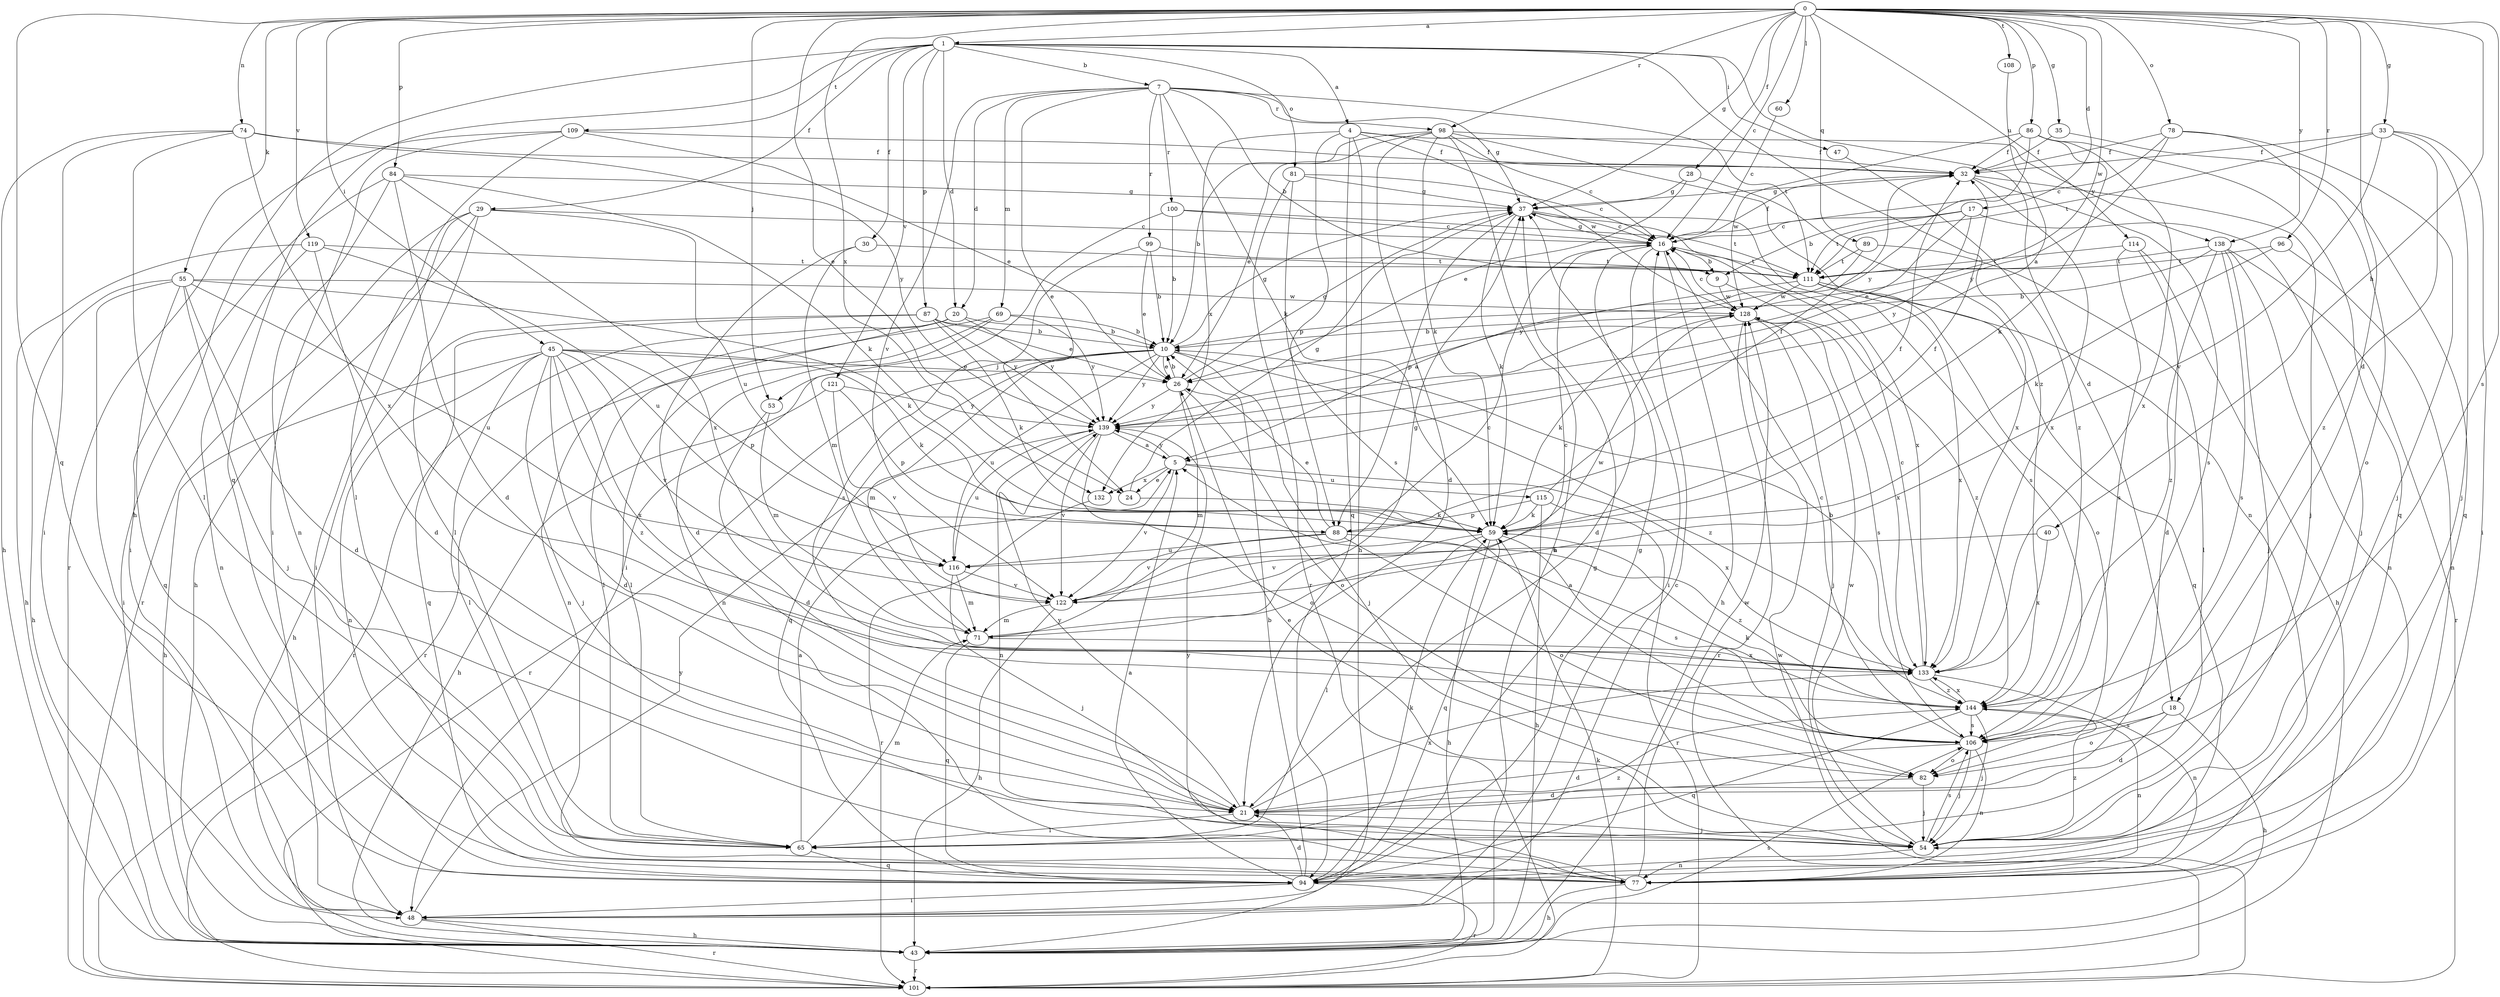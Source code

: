strict digraph  {
0;
1;
4;
5;
7;
9;
10;
16;
17;
18;
20;
21;
24;
26;
28;
29;
30;
32;
33;
35;
37;
40;
43;
45;
47;
48;
53;
54;
55;
59;
60;
65;
69;
71;
74;
77;
78;
81;
82;
84;
86;
87;
88;
89;
94;
96;
98;
99;
100;
101;
106;
108;
109;
111;
114;
115;
116;
119;
121;
122;
128;
132;
133;
138;
139;
144;
0 -> 1  [label=a];
0 -> 16  [label=c];
0 -> 17  [label=d];
0 -> 18  [label=d];
0 -> 24  [label=e];
0 -> 28  [label=f];
0 -> 33  [label=g];
0 -> 35  [label=g];
0 -> 37  [label=g];
0 -> 40  [label=h];
0 -> 45  [label=i];
0 -> 53  [label=j];
0 -> 55  [label=k];
0 -> 60  [label=l];
0 -> 74  [label=n];
0 -> 78  [label=o];
0 -> 84  [label=p];
0 -> 86  [label=p];
0 -> 89  [label=q];
0 -> 94  [label=q];
0 -> 96  [label=r];
0 -> 98  [label=r];
0 -> 106  [label=s];
0 -> 108  [label=t];
0 -> 114  [label=u];
0 -> 119  [label=v];
0 -> 128  [label=w];
0 -> 132  [label=x];
0 -> 138  [label=y];
1 -> 4  [label=a];
1 -> 7  [label=b];
1 -> 18  [label=d];
1 -> 20  [label=d];
1 -> 29  [label=f];
1 -> 30  [label=f];
1 -> 43  [label=h];
1 -> 47  [label=i];
1 -> 81  [label=o];
1 -> 87  [label=p];
1 -> 94  [label=q];
1 -> 109  [label=t];
1 -> 121  [label=v];
1 -> 144  [label=z];
4 -> 32  [label=f];
4 -> 43  [label=h];
4 -> 88  [label=p];
4 -> 94  [label=q];
4 -> 128  [label=w];
4 -> 132  [label=x];
4 -> 138  [label=y];
5 -> 24  [label=e];
5 -> 115  [label=u];
5 -> 122  [label=v];
5 -> 132  [label=x];
5 -> 133  [label=x];
5 -> 139  [label=y];
7 -> 9  [label=b];
7 -> 20  [label=d];
7 -> 24  [label=e];
7 -> 37  [label=g];
7 -> 59  [label=k];
7 -> 69  [label=m];
7 -> 98  [label=r];
7 -> 99  [label=r];
7 -> 100  [label=r];
7 -> 111  [label=t];
7 -> 122  [label=v];
9 -> 128  [label=w];
9 -> 144  [label=z];
10 -> 26  [label=e];
10 -> 37  [label=g];
10 -> 53  [label=j];
10 -> 54  [label=j];
10 -> 71  [label=m];
10 -> 94  [label=q];
10 -> 101  [label=r];
10 -> 116  [label=u];
10 -> 139  [label=y];
10 -> 144  [label=z];
16 -> 9  [label=b];
16 -> 21  [label=d];
16 -> 32  [label=f];
16 -> 37  [label=g];
16 -> 43  [label=h];
16 -> 48  [label=i];
16 -> 111  [label=t];
17 -> 9  [label=b];
17 -> 16  [label=c];
17 -> 26  [label=e];
17 -> 54  [label=j];
17 -> 111  [label=t];
17 -> 139  [label=y];
18 -> 21  [label=d];
18 -> 43  [label=h];
18 -> 82  [label=o];
18 -> 106  [label=s];
20 -> 10  [label=b];
20 -> 65  [label=l];
20 -> 77  [label=n];
20 -> 101  [label=r];
20 -> 139  [label=y];
21 -> 54  [label=j];
21 -> 65  [label=l];
21 -> 133  [label=x];
21 -> 139  [label=y];
24 -> 37  [label=g];
24 -> 59  [label=k];
26 -> 10  [label=b];
26 -> 37  [label=g];
26 -> 71  [label=m];
26 -> 82  [label=o];
26 -> 139  [label=y];
28 -> 26  [label=e];
28 -> 37  [label=g];
28 -> 133  [label=x];
29 -> 16  [label=c];
29 -> 43  [label=h];
29 -> 48  [label=i];
29 -> 65  [label=l];
29 -> 101  [label=r];
29 -> 116  [label=u];
30 -> 21  [label=d];
30 -> 71  [label=m];
30 -> 111  [label=t];
32 -> 37  [label=g];
32 -> 54  [label=j];
32 -> 106  [label=s];
32 -> 133  [label=x];
33 -> 32  [label=f];
33 -> 48  [label=i];
33 -> 54  [label=j];
33 -> 111  [label=t];
33 -> 122  [label=v];
33 -> 144  [label=z];
35 -> 32  [label=f];
35 -> 94  [label=q];
37 -> 16  [label=c];
37 -> 59  [label=k];
37 -> 88  [label=p];
37 -> 106  [label=s];
37 -> 133  [label=x];
40 -> 116  [label=u];
40 -> 133  [label=x];
43 -> 101  [label=r];
43 -> 106  [label=s];
45 -> 21  [label=d];
45 -> 26  [label=e];
45 -> 43  [label=h];
45 -> 54  [label=j];
45 -> 59  [label=k];
45 -> 65  [label=l];
45 -> 77  [label=n];
45 -> 88  [label=p];
45 -> 122  [label=v];
45 -> 133  [label=x];
45 -> 144  [label=z];
47 -> 144  [label=z];
48 -> 16  [label=c];
48 -> 37  [label=g];
48 -> 43  [label=h];
48 -> 101  [label=r];
48 -> 139  [label=y];
53 -> 21  [label=d];
53 -> 71  [label=m];
54 -> 26  [label=e];
54 -> 77  [label=n];
54 -> 106  [label=s];
54 -> 128  [label=w];
54 -> 144  [label=z];
55 -> 21  [label=d];
55 -> 43  [label=h];
55 -> 48  [label=i];
55 -> 54  [label=j];
55 -> 59  [label=k];
55 -> 94  [label=q];
55 -> 116  [label=u];
55 -> 128  [label=w];
59 -> 32  [label=f];
59 -> 43  [label=h];
59 -> 65  [label=l];
59 -> 94  [label=q];
59 -> 106  [label=s];
59 -> 122  [label=v];
60 -> 16  [label=c];
65 -> 5  [label=a];
65 -> 71  [label=m];
65 -> 94  [label=q];
65 -> 144  [label=z];
69 -> 10  [label=b];
69 -> 65  [label=l];
69 -> 77  [label=n];
69 -> 101  [label=r];
69 -> 139  [label=y];
71 -> 16  [label=c];
71 -> 37  [label=g];
71 -> 94  [label=q];
71 -> 133  [label=x];
74 -> 32  [label=f];
74 -> 43  [label=h];
74 -> 48  [label=i];
74 -> 65  [label=l];
74 -> 133  [label=x];
74 -> 139  [label=y];
77 -> 43  [label=h];
77 -> 128  [label=w];
77 -> 139  [label=y];
78 -> 16  [label=c];
78 -> 32  [label=f];
78 -> 54  [label=j];
78 -> 82  [label=o];
78 -> 139  [label=y];
81 -> 16  [label=c];
81 -> 37  [label=g];
81 -> 101  [label=r];
81 -> 106  [label=s];
82 -> 21  [label=d];
82 -> 54  [label=j];
84 -> 21  [label=d];
84 -> 37  [label=g];
84 -> 48  [label=i];
84 -> 59  [label=k];
84 -> 77  [label=n];
84 -> 133  [label=x];
86 -> 32  [label=f];
86 -> 59  [label=k];
86 -> 94  [label=q];
86 -> 128  [label=w];
86 -> 133  [label=x];
86 -> 139  [label=y];
87 -> 10  [label=b];
87 -> 26  [label=e];
87 -> 43  [label=h];
87 -> 59  [label=k];
87 -> 94  [label=q];
87 -> 139  [label=y];
88 -> 26  [label=e];
88 -> 32  [label=f];
88 -> 82  [label=o];
88 -> 116  [label=u];
88 -> 122  [label=v];
88 -> 144  [label=z];
89 -> 65  [label=l];
89 -> 111  [label=t];
89 -> 139  [label=y];
94 -> 5  [label=a];
94 -> 10  [label=b];
94 -> 21  [label=d];
94 -> 37  [label=g];
94 -> 48  [label=i];
94 -> 59  [label=k];
94 -> 101  [label=r];
96 -> 59  [label=k];
96 -> 77  [label=n];
96 -> 111  [label=t];
98 -> 10  [label=b];
98 -> 16  [label=c];
98 -> 21  [label=d];
98 -> 26  [label=e];
98 -> 32  [label=f];
98 -> 43  [label=h];
98 -> 59  [label=k];
98 -> 77  [label=n];
99 -> 10  [label=b];
99 -> 26  [label=e];
99 -> 106  [label=s];
99 -> 111  [label=t];
100 -> 10  [label=b];
100 -> 16  [label=c];
100 -> 48  [label=i];
100 -> 111  [label=t];
101 -> 59  [label=k];
101 -> 128  [label=w];
106 -> 16  [label=c];
106 -> 21  [label=d];
106 -> 54  [label=j];
106 -> 59  [label=k];
106 -> 77  [label=n];
106 -> 82  [label=o];
108 -> 5  [label=a];
109 -> 26  [label=e];
109 -> 32  [label=f];
109 -> 48  [label=i];
109 -> 65  [label=l];
109 -> 101  [label=r];
111 -> 5  [label=a];
111 -> 82  [label=o];
111 -> 94  [label=q];
111 -> 128  [label=w];
111 -> 133  [label=x];
114 -> 21  [label=d];
114 -> 43  [label=h];
114 -> 106  [label=s];
114 -> 111  [label=t];
115 -> 32  [label=f];
115 -> 43  [label=h];
115 -> 59  [label=k];
115 -> 88  [label=p];
115 -> 101  [label=r];
116 -> 54  [label=j];
116 -> 71  [label=m];
116 -> 122  [label=v];
119 -> 21  [label=d];
119 -> 43  [label=h];
119 -> 77  [label=n];
119 -> 111  [label=t];
119 -> 116  [label=u];
121 -> 43  [label=h];
121 -> 88  [label=p];
121 -> 122  [label=v];
121 -> 139  [label=y];
122 -> 16  [label=c];
122 -> 43  [label=h];
122 -> 71  [label=m];
122 -> 128  [label=w];
128 -> 10  [label=b];
128 -> 16  [label=c];
128 -> 54  [label=j];
128 -> 59  [label=k];
128 -> 101  [label=r];
128 -> 106  [label=s];
128 -> 133  [label=x];
132 -> 101  [label=r];
133 -> 10  [label=b];
133 -> 16  [label=c];
133 -> 77  [label=n];
133 -> 144  [label=z];
138 -> 10  [label=b];
138 -> 54  [label=j];
138 -> 77  [label=n];
138 -> 101  [label=r];
138 -> 106  [label=s];
138 -> 111  [label=t];
138 -> 144  [label=z];
139 -> 5  [label=a];
139 -> 77  [label=n];
139 -> 82  [label=o];
139 -> 116  [label=u];
139 -> 122  [label=v];
144 -> 5  [label=a];
144 -> 54  [label=j];
144 -> 77  [label=n];
144 -> 94  [label=q];
144 -> 106  [label=s];
144 -> 133  [label=x];
}
